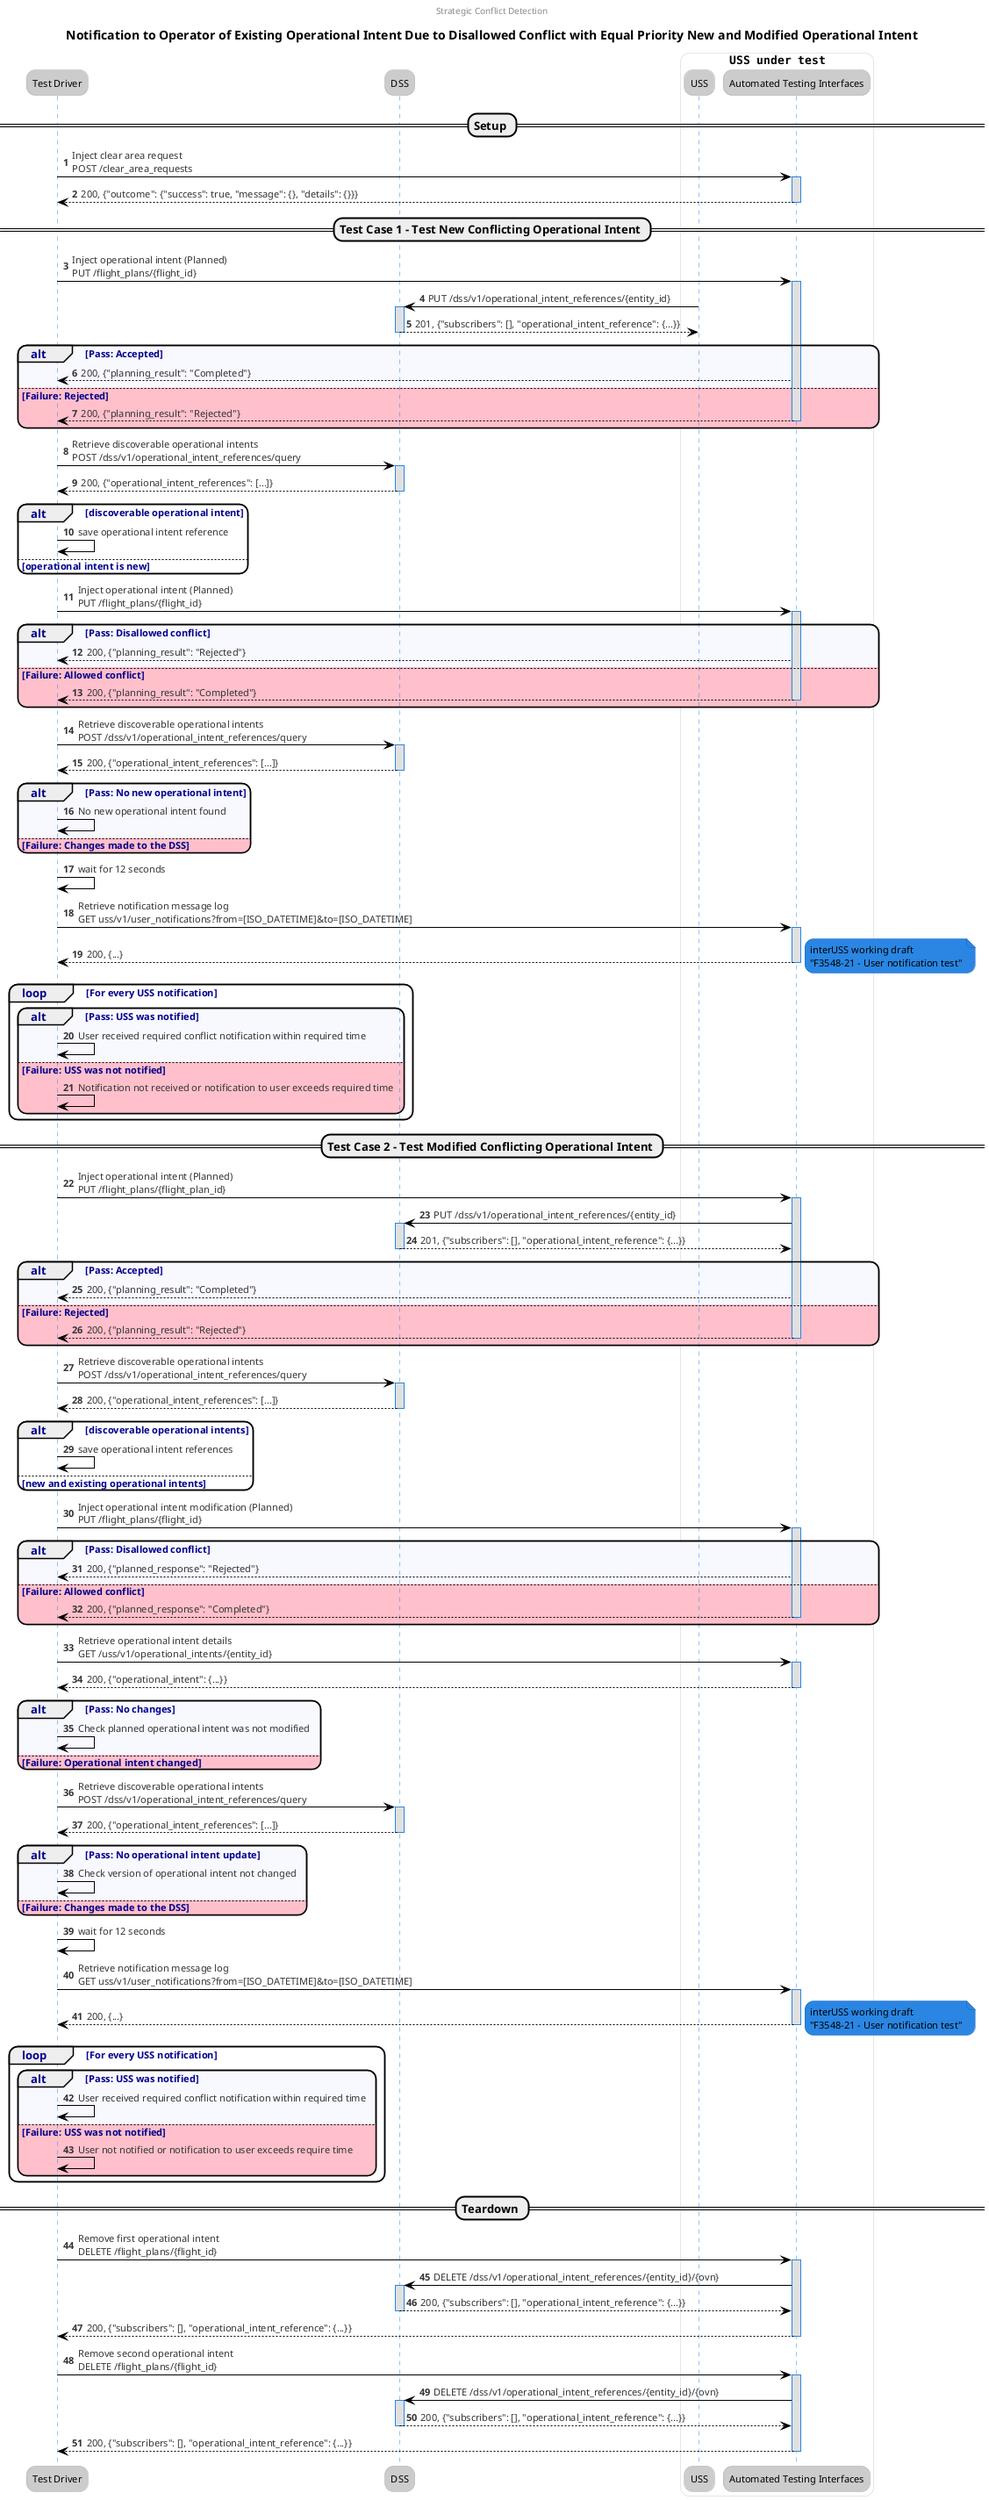 @startuml
autonumber
!theme reddress-lightblue
skinparam BoxPadding 10
skinparam roundcorner 20
skinparam SequenceGroupHeaderFontColor darkblue
skinparam SequenceGroupFontColor darkblue
skinparam SequenceBoxBackgroundColor White
skinparam shadowing false


center header Strategic Conflict Detection
title Notification to Operator of Existing Operational Intent Due to Disallowed Conflict with Equal Priority New and Modified Operational Intent

participant "Test Driver" as TD
participant "DSS" as DSS
box ""USS under test""
    participant "USS" as USS
    participant "Automated Testing Interfaces" as USSInter
end box



== Setup ==

' Clear area

TD -> USSInter++: Inject clear area request\nPOST /clear_area_requests
return 200, {"outcome": {"success": true, "message": {}, "details": {}}}


== Test Case 1 - Test New Conflicting Operational Intent ==

' Test Case 1: Attempt to create OI with conflict is rejected and user notified 

' Inject operational intent in planned state
TD -> USSInter++: Inject operational intent (Planned)\nPUT /flight_plans/{flight_id}
USS -> DSS++: PUT /dss/v1/operational_intent_references/{entity_id}
return 201, {"subscribers": [], "operational_intent_reference": {...}}
alt #GhostWhite Pass: Accepted
        TD <-- USSInter: 200, {"planning_result": "Completed"}
else #Pink Failure: Rejected
        TD <-- USSInter--: 200, {"planning_result": "Rejected"}
end

' Check if operational intent is discoverable (determine if insert or update)
TD -> DSS++: Retrieve discoverable operational intents\nPOST /dss/v1/operational_intent_references/query
return 200, {"operational_intent_references": [...]}
alt discoverable operational intent
        TD -> TD: save operational intent reference
else operational intent is new
end


' inject new operational intent in planned state
TD -> USSInter++: Inject operational intent (Planned)\nPUT /flight_plans/{flight_id}
alt #GhostWhite Pass: Disallowed conflict
  TD <-- USSInter: 200, {"planning_result": "Rejected"}
else #Pink Failure: Allowed conflict
  TD <-- USSInter--: 200, {"planning_result": "Completed"}
end

' verify new operational intent not added
TD -> DSS++: Retrieve discoverable operational intents\nPOST /dss/v1/operational_intent_references/query
return 200, {"operational_intent_references": [...]}
alt #GhostWhite Pass: No new operational intent
        TD -> TD: No new operational intent found
else #Pink Failure: Changes made to the DSS
end
 
TD -> TD: wait for 12 seconds

TD -> USSInter++: Retrieve notification message log\nGET uss/v1/user_notifications?from=[ISO_DATETIME]&to=[ISO_DATETIME]
return 200, {...}
note right
interUSS working draft
"F3548-21 - User notification test"
end note

loop For every USS notification
  alt #GhostWhite Pass: USS was notified
    TD -> TD: User received required conflict notification within required time
  else #Pink Failure: USS was not notified
    TD -> TD: Notification not received or notification to user exceeds required time
  end
end

== Test Case 2 - Test Modified Conflicting Operational Intent ==

' test case 2: attempt to modify planned OI is rejected due to conflict and user notified
  
' inject operational intent in planned state
TD -> USSInter++: Inject operational intent (Planned)\nPUT /flight_plans/{flight_plan_id}
USSInter -> DSS++: PUT /dss/v1/operational_intent_references/{entity_id}
return 201, {"subscribers": [], "operational_intent_reference": {...}}
 alt #GhostWhite Pass: Accepted
        TD <-- USSInter: 200, {"planning_result": "Completed"}
else #Pink Failure: Rejected
        TD <-- USSInter--: 200, {"planning_result": "Rejected"}
end
  
'check if operational intent is discoverable (determine if insert or update)
TD -> DSS++: Retrieve discoverable operational intents\nPOST /dss/v1/operational_intent_references/query
return 200, {"operational_intent_references": [...]}
alt discoverable operational intents
        TD -> TD: save operational intent references
else new and existing operational intents
end
  
' inject modified operational intent to conflict
TD -> USSInter++: Inject operational intent modification (Planned)\nPUT /flight_plans/{flight_id}
alt #GhostWhite Pass: Disallowed conflict
  TD <-- USSInter: 200, {"planned_response": "Rejected"}
else #Pink Failure: Allowed conflict
  TD <-- USSInter--: 200, {"planned_response": "Completed"}
end 
 
TD -> USSInter++: Retrieve operational intent details\nGET /uss/v1/operational_intents/{entity_id}
return 200, {"operational_intent": {...}}

alt #GhostWhite Pass: No changes
        TD -> TD: Check planned operational intent was not modified
else #Pink Failure: Operational intent changed
end

'verify operational intent not modified
TD -> DSS++: Retrieve discoverable operational intents\nPOST /dss/v1/operational_intent_references/query
return 200, {"operational_intent_references": [...]}
alt #GhostWhite Pass: No operational intent update
        TD -> TD: Check version of operational intent not changed
else #Pink Failure: Changes made to the DSS
end
  
TD -> TD: wait for 12 seconds

TD -> USSInter++: Retrieve notification message log\nGET uss/v1/user_notifications?from=[ISO_DATETIME]&to=[ISO_DATETIME]
return 200, {...}
note right
interUSS working draft
"F3548-21 - User notification test"
end note

loop For every USS notification
  alt #GhostWhite Pass: USS was notified
    TD -> TD: User received required conflict notification within required time
  else #Pink Failure: USS was not notified
    TD -> TD: User not notified or notification to user exceeds require time
  end
end
 

== Teardown ==
' terminate operational intent
TD -> USSInter++: Remove first operational intent\nDELETE /flight_plans/{flight_id}
USSInter -> DSS++: DELETE /dss/v1/operational_intent_references/{entity_id}/{ovn}
return 200, {"subscribers": [], "operational_intent_reference": {...}}
TD <-- USSInter--: 200, {"subscribers": [], "operational_intent_reference": {...}}

TD -> USSInter++: Remove second operational intent\nDELETE /flight_plans/{flight_id}
USSInter -> DSS++: DELETE /dss/v1/operational_intent_references/{entity_id}/{ovn}
return 200, {"subscribers": [], "operational_intent_reference": {...}}
TD <-- USSInter--: 200, {"subscribers": [], "operational_intent_reference": {...}}

@enduml